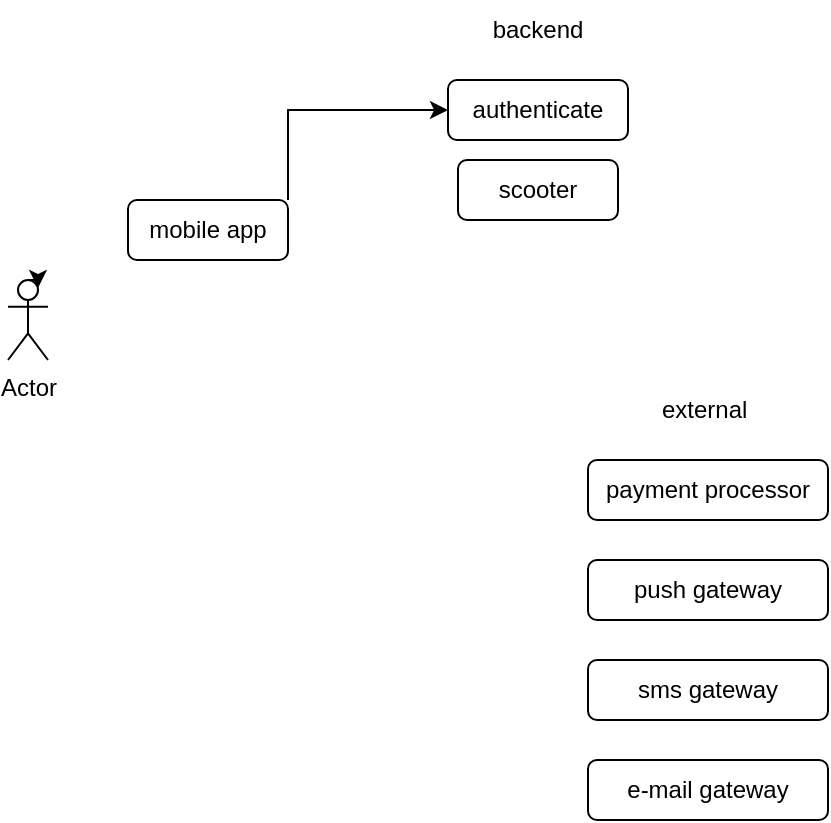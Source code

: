 <mxfile version="21.6.2" type="github">
  <diagram name="Page-1" id="Am2LJb5aJQRjsUZjBQBN">
    <mxGraphModel dx="1114" dy="726" grid="1" gridSize="10" guides="1" tooltips="1" connect="1" arrows="1" fold="1" page="1" pageScale="1" pageWidth="827" pageHeight="1169" background="none" math="0" shadow="0">
      <root>
        <mxCell id="0" />
        <mxCell id="1" parent="0" />
        <mxCell id="q9BPsh-HXrNiZBPe5cC2-1" value="Actor" style="shape=umlActor;verticalLabelPosition=bottom;verticalAlign=top;html=1;outlineConnect=0;" vertex="1" parent="1">
          <mxGeometry x="30" y="180" width="20" height="40" as="geometry" />
        </mxCell>
        <mxCell id="q9BPsh-HXrNiZBPe5cC2-8" style="edgeStyle=orthogonalEdgeStyle;rounded=0;orthogonalLoop=1;jettySize=auto;html=1;exitX=0.5;exitY=0;exitDx=0;exitDy=0;exitPerimeter=0;entryX=0.75;entryY=0.1;entryDx=0;entryDy=0;entryPerimeter=0;" edge="1" parent="1" source="q9BPsh-HXrNiZBPe5cC2-1" target="q9BPsh-HXrNiZBPe5cC2-1">
          <mxGeometry relative="1" as="geometry" />
        </mxCell>
        <mxCell id="q9BPsh-HXrNiZBPe5cC2-9" value="authenticate" style="rounded=1;whiteSpace=wrap;html=1;" vertex="1" parent="1">
          <mxGeometry x="250" y="80" width="90" height="30" as="geometry" />
        </mxCell>
        <mxCell id="q9BPsh-HXrNiZBPe5cC2-11" style="edgeStyle=orthogonalEdgeStyle;rounded=0;orthogonalLoop=1;jettySize=auto;html=1;exitX=1;exitY=0;exitDx=0;exitDy=0;entryX=0;entryY=0.5;entryDx=0;entryDy=0;" edge="1" parent="1" source="q9BPsh-HXrNiZBPe5cC2-10" target="q9BPsh-HXrNiZBPe5cC2-9">
          <mxGeometry relative="1" as="geometry" />
        </mxCell>
        <mxCell id="q9BPsh-HXrNiZBPe5cC2-10" value="mobile app" style="rounded=1;whiteSpace=wrap;html=1;" vertex="1" parent="1">
          <mxGeometry x="90" y="140" width="80" height="30" as="geometry" />
        </mxCell>
        <mxCell id="q9BPsh-HXrNiZBPe5cC2-12" value="scooter" style="rounded=1;whiteSpace=wrap;html=1;" vertex="1" parent="1">
          <mxGeometry x="255" y="120" width="80" height="30" as="geometry" />
        </mxCell>
        <mxCell id="q9BPsh-HXrNiZBPe5cC2-13" value="backend" style="text;html=1;strokeColor=none;fillColor=none;align=center;verticalAlign=middle;whiteSpace=wrap;rounded=0;" vertex="1" parent="1">
          <mxGeometry x="265" y="40" width="60" height="30" as="geometry" />
        </mxCell>
        <mxCell id="q9BPsh-HXrNiZBPe5cC2-14" value="external&amp;nbsp;" style="text;html=1;strokeColor=none;fillColor=none;align=center;verticalAlign=middle;whiteSpace=wrap;rounded=0;" vertex="1" parent="1">
          <mxGeometry x="350" y="230" width="60" height="30" as="geometry" />
        </mxCell>
        <mxCell id="q9BPsh-HXrNiZBPe5cC2-15" value="payment processor" style="rounded=1;whiteSpace=wrap;html=1;" vertex="1" parent="1">
          <mxGeometry x="320" y="270" width="120" height="30" as="geometry" />
        </mxCell>
        <mxCell id="q9BPsh-HXrNiZBPe5cC2-16" value="push gateway" style="rounded=1;whiteSpace=wrap;html=1;" vertex="1" parent="1">
          <mxGeometry x="320" y="320" width="120" height="30" as="geometry" />
        </mxCell>
        <mxCell id="q9BPsh-HXrNiZBPe5cC2-17" value="sms gateway" style="rounded=1;whiteSpace=wrap;html=1;" vertex="1" parent="1">
          <mxGeometry x="320" y="370" width="120" height="30" as="geometry" />
        </mxCell>
        <mxCell id="q9BPsh-HXrNiZBPe5cC2-20" value="e-mail gateway" style="rounded=1;whiteSpace=wrap;html=1;" vertex="1" parent="1">
          <mxGeometry x="320" y="420" width="120" height="30" as="geometry" />
        </mxCell>
      </root>
    </mxGraphModel>
  </diagram>
</mxfile>
